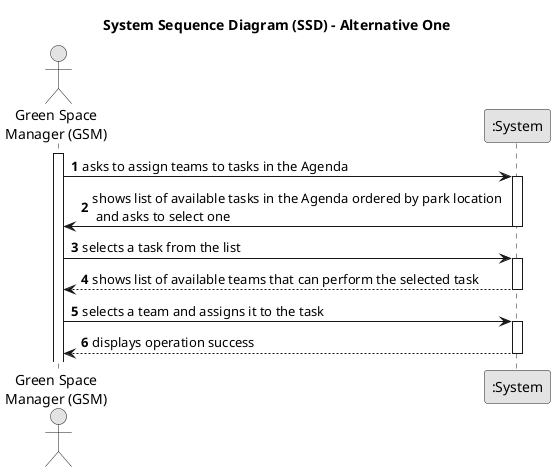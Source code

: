 @startuml
skinparam monochrome true
skinparam packageStyle rectangle
skinparam shadowing false

title System Sequence Diagram (SSD) - Alternative One

autonumber

actor "Green Space\nManager (GSM)" as GSM
participant ":System" as System

activate GSM

    GSM -> System : asks to assign teams to tasks in the Agenda
    activate System

        System -> GSM : shows list of available tasks in the Agenda ordered by park location \n and asks to select one
    deactivate System

    GSM -> System : selects a task from the list
    activate System

        System --> GSM : shows list of available teams that can perform the selected task
    deactivate System

    GSM -> System : selects a team and assigns it to the task
    activate System

        System --> GSM : displays operation success
    deactivate System



@enduml